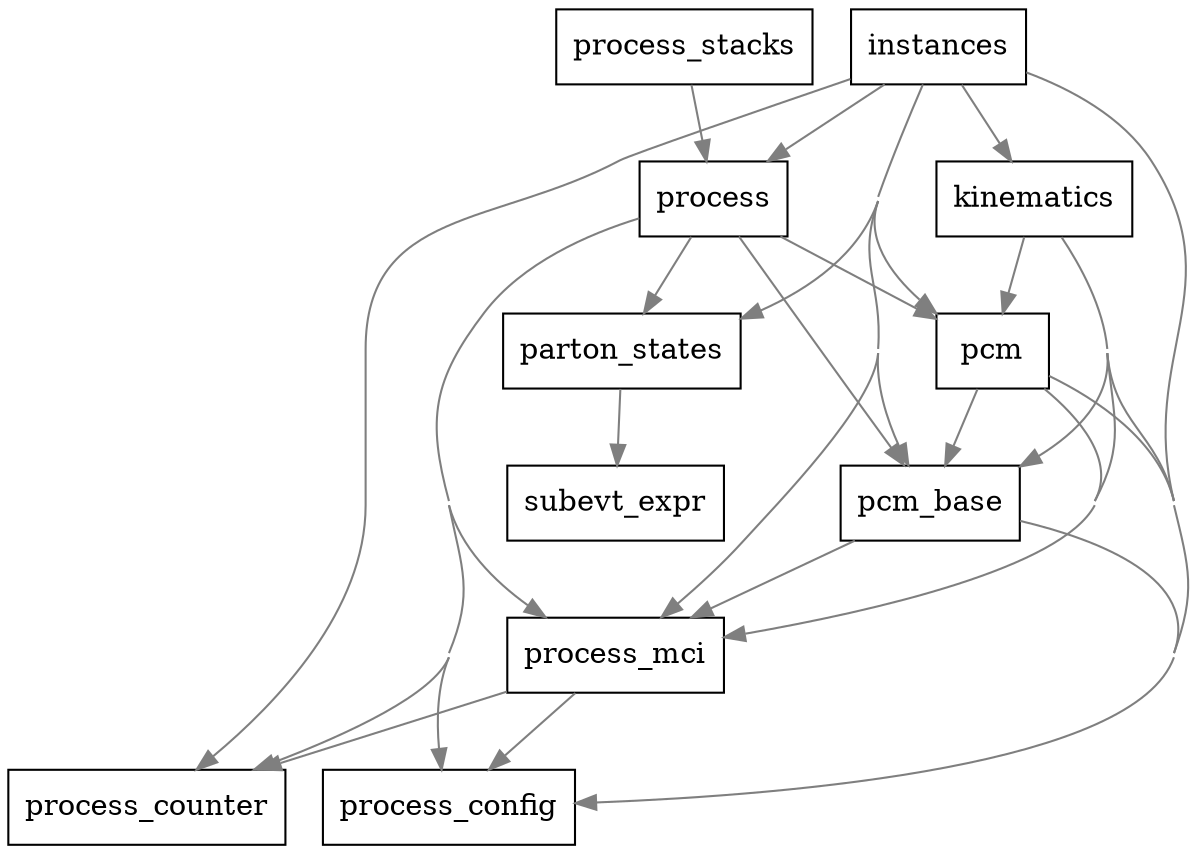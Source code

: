 
digraph G {
concentrate=true
splines=true
node[shape=record,style=filled,fillcolor=white]
edge[color=gray50]
instances -> pcm
instances -> process
pcm_base -> process_mci
process -> process_counter
instances -> process_mci
instances -> process_counter
process_mci -> process_counter
pcm_base -> process_config
kinematics -> process_config
pcm -> pcm_base
process -> process_config
pcm -> process_config
kinematics -> process_mci
kinematics -> pcm
process_mci -> process_config
kinematics -> pcm_base
process -> parton_states
instances -> parton_states
pcm -> process_mci
instances -> pcm_base
process -> process_mci
instances -> process_config
instances -> kinematics
process -> pcm_base
process_stacks -> process
process -> pcm
parton_states -> subevt_expr
 }

